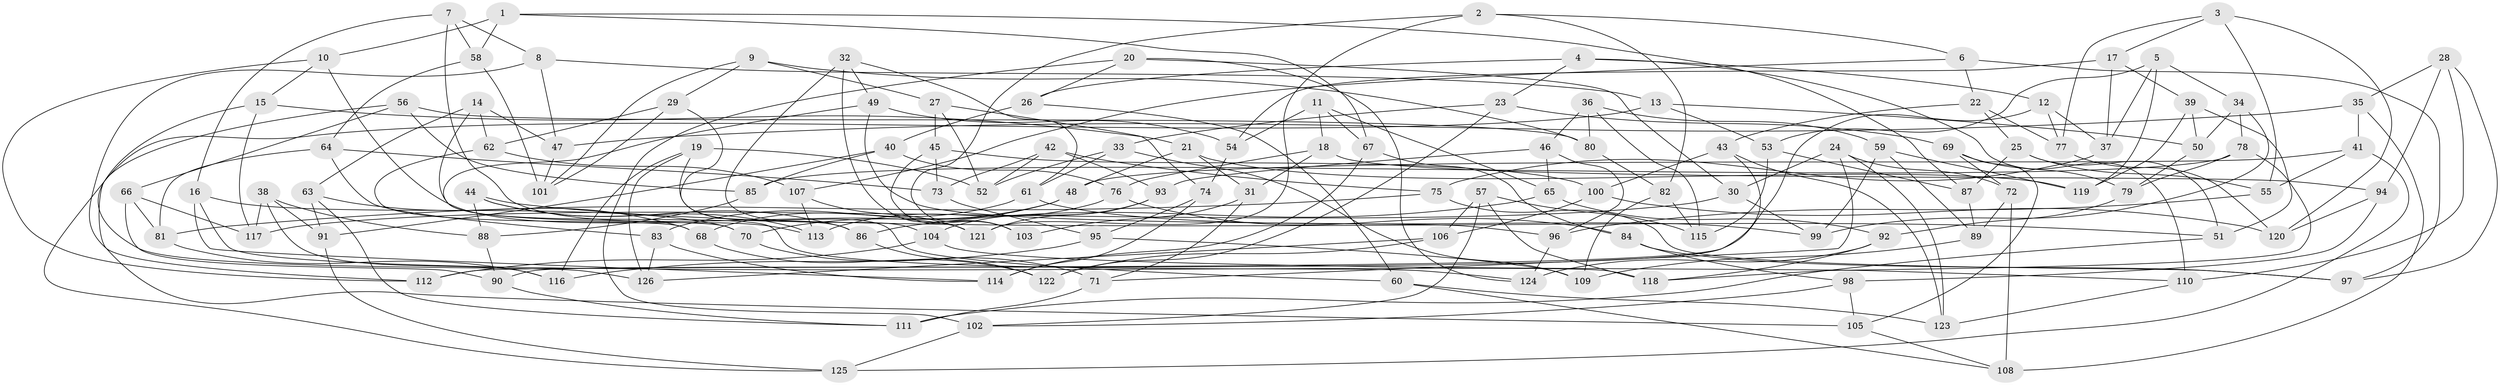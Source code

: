 // Generated by graph-tools (version 1.1) at 2025/58/03/09/25 04:58:53]
// undirected, 126 vertices, 252 edges
graph export_dot {
graph [start="1"]
  node [color=gray90,style=filled];
  1;
  2;
  3;
  4;
  5;
  6;
  7;
  8;
  9;
  10;
  11;
  12;
  13;
  14;
  15;
  16;
  17;
  18;
  19;
  20;
  21;
  22;
  23;
  24;
  25;
  26;
  27;
  28;
  29;
  30;
  31;
  32;
  33;
  34;
  35;
  36;
  37;
  38;
  39;
  40;
  41;
  42;
  43;
  44;
  45;
  46;
  47;
  48;
  49;
  50;
  51;
  52;
  53;
  54;
  55;
  56;
  57;
  58;
  59;
  60;
  61;
  62;
  63;
  64;
  65;
  66;
  67;
  68;
  69;
  70;
  71;
  72;
  73;
  74;
  75;
  76;
  77;
  78;
  79;
  80;
  81;
  82;
  83;
  84;
  85;
  86;
  87;
  88;
  89;
  90;
  91;
  92;
  93;
  94;
  95;
  96;
  97;
  98;
  99;
  100;
  101;
  102;
  103;
  104;
  105;
  106;
  107;
  108;
  109;
  110;
  111;
  112;
  113;
  114;
  115;
  116;
  117;
  118;
  119;
  120;
  121;
  122;
  123;
  124;
  125;
  126;
  1 -- 67;
  1 -- 58;
  1 -- 87;
  1 -- 10;
  2 -- 6;
  2 -- 121;
  2 -- 82;
  2 -- 103;
  3 -- 55;
  3 -- 120;
  3 -- 77;
  3 -- 17;
  4 -- 110;
  4 -- 23;
  4 -- 26;
  4 -- 12;
  5 -- 53;
  5 -- 34;
  5 -- 119;
  5 -- 37;
  6 -- 22;
  6 -- 107;
  6 -- 97;
  7 -- 121;
  7 -- 8;
  7 -- 58;
  7 -- 16;
  8 -- 112;
  8 -- 47;
  8 -- 13;
  9 -- 29;
  9 -- 27;
  9 -- 80;
  9 -- 101;
  10 -- 113;
  10 -- 15;
  10 -- 112;
  11 -- 18;
  11 -- 54;
  11 -- 67;
  11 -- 65;
  12 -- 37;
  12 -- 77;
  12 -- 112;
  13 -- 53;
  13 -- 125;
  13 -- 50;
  14 -- 47;
  14 -- 124;
  14 -- 63;
  14 -- 62;
  15 -- 117;
  15 -- 126;
  15 -- 21;
  16 -- 70;
  16 -- 114;
  16 -- 118;
  17 -- 39;
  17 -- 54;
  17 -- 37;
  18 -- 94;
  18 -- 31;
  18 -- 76;
  19 -- 52;
  19 -- 116;
  19 -- 126;
  19 -- 60;
  20 -- 124;
  20 -- 30;
  20 -- 26;
  20 -- 102;
  21 -- 48;
  21 -- 31;
  21 -- 119;
  22 -- 25;
  22 -- 43;
  22 -- 77;
  23 -- 122;
  23 -- 33;
  23 -- 69;
  24 -- 123;
  24 -- 30;
  24 -- 72;
  24 -- 71;
  25 -- 55;
  25 -- 51;
  25 -- 87;
  26 -- 60;
  26 -- 40;
  27 -- 45;
  27 -- 52;
  27 -- 74;
  28 -- 94;
  28 -- 97;
  28 -- 35;
  28 -- 110;
  29 -- 86;
  29 -- 62;
  29 -- 101;
  30 -- 117;
  30 -- 99;
  31 -- 71;
  31 -- 103;
  32 -- 49;
  32 -- 104;
  32 -- 61;
  32 -- 103;
  33 -- 52;
  33 -- 109;
  33 -- 61;
  34 -- 50;
  34 -- 99;
  34 -- 78;
  35 -- 41;
  35 -- 47;
  35 -- 108;
  36 -- 115;
  36 -- 59;
  36 -- 80;
  36 -- 46;
  37 -- 75;
  38 -- 91;
  38 -- 117;
  38 -- 116;
  38 -- 88;
  39 -- 50;
  39 -- 51;
  39 -- 119;
  40 -- 91;
  40 -- 85;
  40 -- 76;
  41 -- 125;
  41 -- 55;
  41 -- 48;
  42 -- 75;
  42 -- 73;
  42 -- 52;
  42 -- 93;
  43 -- 90;
  43 -- 100;
  43 -- 123;
  44 -- 51;
  44 -- 88;
  44 -- 113;
  44 -- 86;
  45 -- 100;
  45 -- 73;
  45 -- 103;
  46 -- 96;
  46 -- 65;
  46 -- 93;
  47 -- 101;
  48 -- 83;
  48 -- 70;
  49 -- 96;
  49 -- 54;
  49 -- 70;
  50 -- 79;
  51 -- 111;
  53 -- 115;
  53 -- 87;
  54 -- 74;
  55 -- 96;
  56 -- 85;
  56 -- 105;
  56 -- 80;
  56 -- 66;
  57 -- 118;
  57 -- 102;
  57 -- 115;
  57 -- 106;
  58 -- 64;
  58 -- 101;
  59 -- 119;
  59 -- 89;
  59 -- 99;
  60 -- 108;
  60 -- 123;
  61 -- 99;
  61 -- 68;
  62 -- 68;
  62 -- 107;
  63 -- 111;
  63 -- 68;
  63 -- 91;
  64 -- 73;
  64 -- 81;
  64 -- 83;
  65 -- 86;
  65 -- 92;
  66 -- 90;
  66 -- 117;
  66 -- 81;
  67 -- 84;
  67 -- 114;
  68 -- 122;
  69 -- 105;
  69 -- 79;
  69 -- 72;
  70 -- 71;
  71 -- 111;
  72 -- 89;
  72 -- 108;
  73 -- 95;
  74 -- 114;
  74 -- 95;
  75 -- 81;
  75 -- 97;
  76 -- 113;
  76 -- 84;
  77 -- 120;
  78 -- 118;
  78 -- 79;
  78 -- 85;
  79 -- 92;
  80 -- 82;
  81 -- 116;
  82 -- 109;
  82 -- 115;
  83 -- 114;
  83 -- 126;
  84 -- 97;
  84 -- 98;
  85 -- 88;
  86 -- 122;
  87 -- 89;
  88 -- 90;
  89 -- 109;
  90 -- 111;
  91 -- 125;
  92 -- 118;
  92 -- 124;
  93 -- 121;
  93 -- 104;
  94 -- 98;
  94 -- 120;
  95 -- 116;
  95 -- 109;
  96 -- 124;
  98 -- 102;
  98 -- 105;
  100 -- 120;
  100 -- 106;
  102 -- 125;
  104 -- 110;
  104 -- 112;
  105 -- 108;
  106 -- 122;
  106 -- 126;
  107 -- 113;
  107 -- 121;
  110 -- 123;
}
